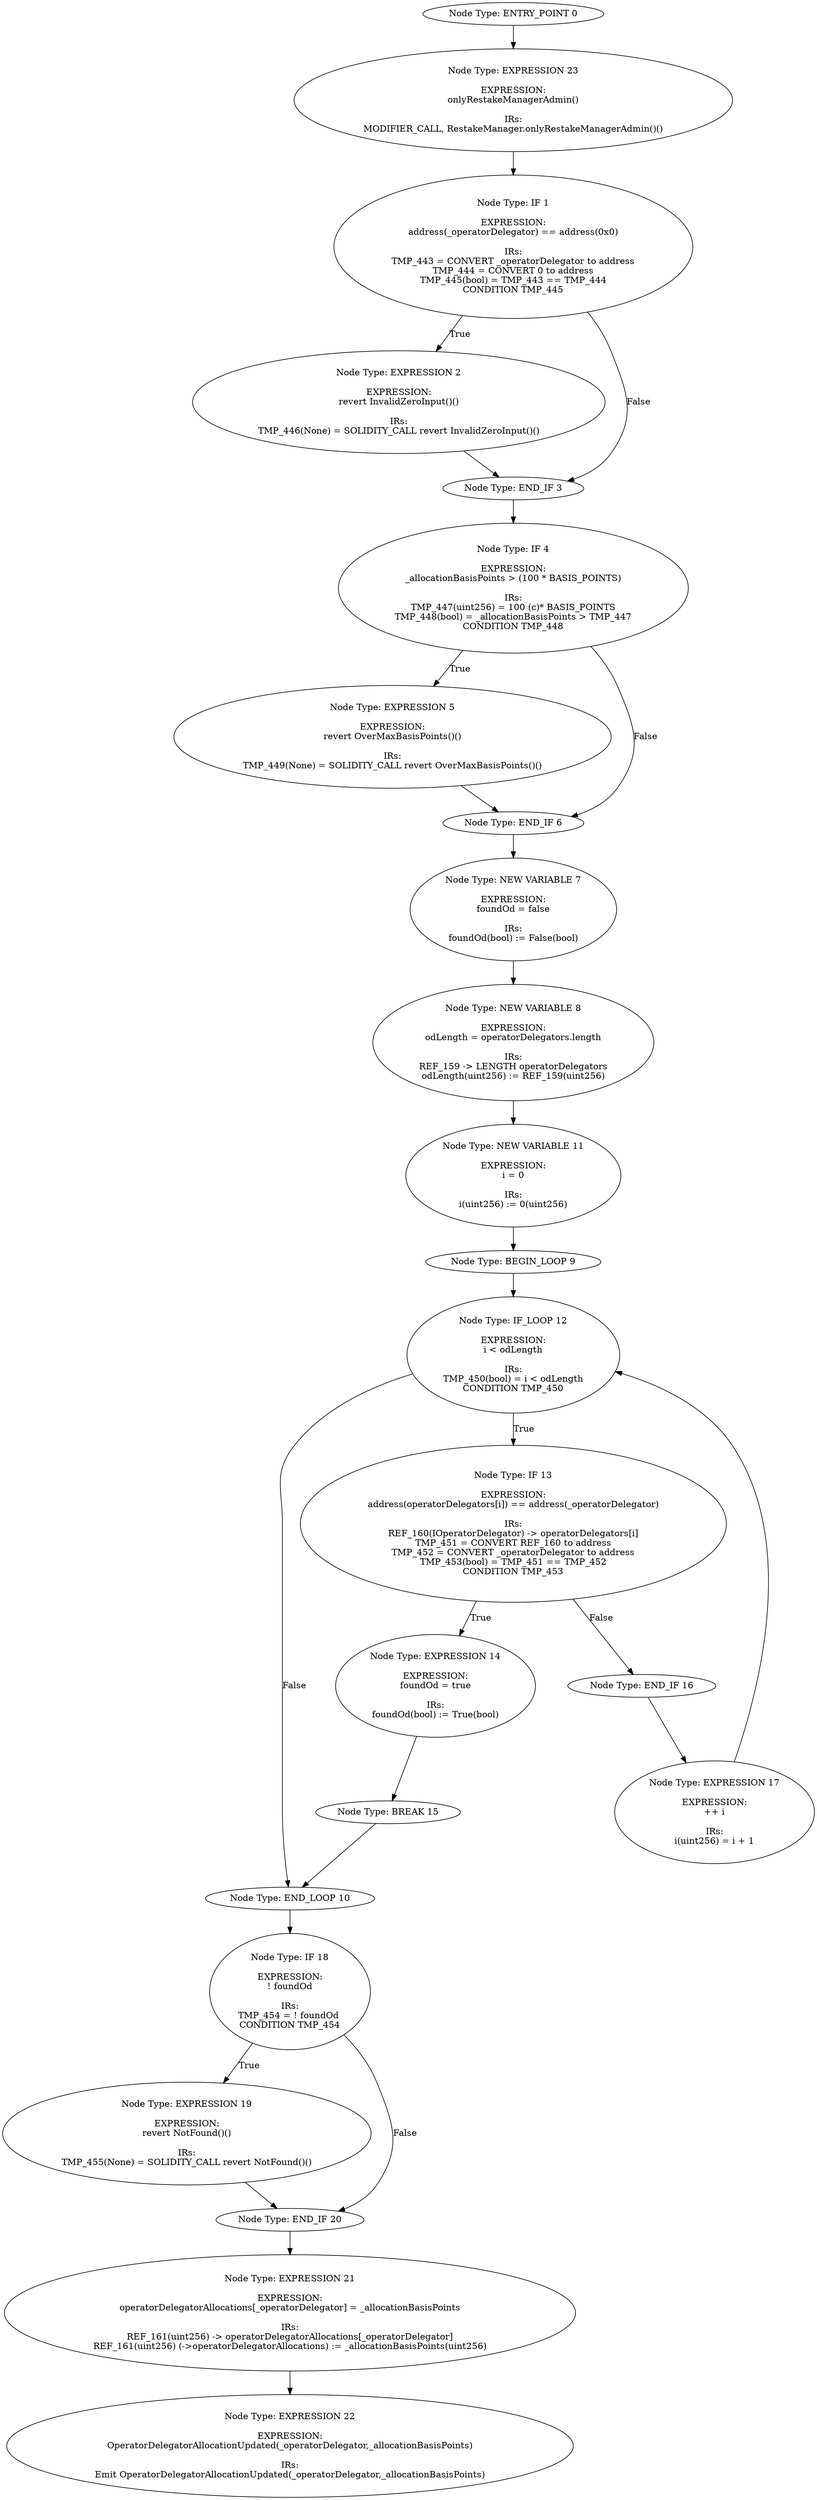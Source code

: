 digraph{
0[label="Node Type: ENTRY_POINT 0
"];
0->23;
1[label="Node Type: IF 1

EXPRESSION:
address(_operatorDelegator) == address(0x0)

IRs:
TMP_443 = CONVERT _operatorDelegator to address
TMP_444 = CONVERT 0 to address
TMP_445(bool) = TMP_443 == TMP_444
CONDITION TMP_445"];
1->2[label="True"];
1->3[label="False"];
2[label="Node Type: EXPRESSION 2

EXPRESSION:
revert InvalidZeroInput()()

IRs:
TMP_446(None) = SOLIDITY_CALL revert InvalidZeroInput()()"];
2->3;
3[label="Node Type: END_IF 3
"];
3->4;
4[label="Node Type: IF 4

EXPRESSION:
_allocationBasisPoints > (100 * BASIS_POINTS)

IRs:
TMP_447(uint256) = 100 (c)* BASIS_POINTS
TMP_448(bool) = _allocationBasisPoints > TMP_447
CONDITION TMP_448"];
4->5[label="True"];
4->6[label="False"];
5[label="Node Type: EXPRESSION 5

EXPRESSION:
revert OverMaxBasisPoints()()

IRs:
TMP_449(None) = SOLIDITY_CALL revert OverMaxBasisPoints()()"];
5->6;
6[label="Node Type: END_IF 6
"];
6->7;
7[label="Node Type: NEW VARIABLE 7

EXPRESSION:
foundOd = false

IRs:
foundOd(bool) := False(bool)"];
7->8;
8[label="Node Type: NEW VARIABLE 8

EXPRESSION:
odLength = operatorDelegators.length

IRs:
REF_159 -> LENGTH operatorDelegators
odLength(uint256) := REF_159(uint256)"];
8->11;
9[label="Node Type: BEGIN_LOOP 9
"];
9->12;
10[label="Node Type: END_LOOP 10
"];
10->18;
11[label="Node Type: NEW VARIABLE 11

EXPRESSION:
i = 0

IRs:
i(uint256) := 0(uint256)"];
11->9;
12[label="Node Type: IF_LOOP 12

EXPRESSION:
i < odLength

IRs:
TMP_450(bool) = i < odLength
CONDITION TMP_450"];
12->13[label="True"];
12->10[label="False"];
13[label="Node Type: IF 13

EXPRESSION:
address(operatorDelegators[i]) == address(_operatorDelegator)

IRs:
REF_160(IOperatorDelegator) -> operatorDelegators[i]
TMP_451 = CONVERT REF_160 to address
TMP_452 = CONVERT _operatorDelegator to address
TMP_453(bool) = TMP_451 == TMP_452
CONDITION TMP_453"];
13->14[label="True"];
13->16[label="False"];
14[label="Node Type: EXPRESSION 14

EXPRESSION:
foundOd = true

IRs:
foundOd(bool) := True(bool)"];
14->15;
15[label="Node Type: BREAK 15
"];
15->10;
16[label="Node Type: END_IF 16
"];
16->17;
17[label="Node Type: EXPRESSION 17

EXPRESSION:
++ i

IRs:
i(uint256) = i + 1"];
17->12;
18[label="Node Type: IF 18

EXPRESSION:
! foundOd

IRs:
TMP_454 = ! foundOd 
CONDITION TMP_454"];
18->19[label="True"];
18->20[label="False"];
19[label="Node Type: EXPRESSION 19

EXPRESSION:
revert NotFound()()

IRs:
TMP_455(None) = SOLIDITY_CALL revert NotFound()()"];
19->20;
20[label="Node Type: END_IF 20
"];
20->21;
21[label="Node Type: EXPRESSION 21

EXPRESSION:
operatorDelegatorAllocations[_operatorDelegator] = _allocationBasisPoints

IRs:
REF_161(uint256) -> operatorDelegatorAllocations[_operatorDelegator]
REF_161(uint256) (->operatorDelegatorAllocations) := _allocationBasisPoints(uint256)"];
21->22;
22[label="Node Type: EXPRESSION 22

EXPRESSION:
OperatorDelegatorAllocationUpdated(_operatorDelegator,_allocationBasisPoints)

IRs:
Emit OperatorDelegatorAllocationUpdated(_operatorDelegator,_allocationBasisPoints)"];
23[label="Node Type: EXPRESSION 23

EXPRESSION:
onlyRestakeManagerAdmin()

IRs:
MODIFIER_CALL, RestakeManager.onlyRestakeManagerAdmin()()"];
23->1;
}
